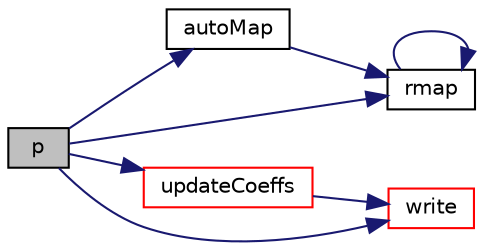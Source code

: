 digraph "p"
{
  bgcolor="transparent";
  edge [fontname="Helvetica",fontsize="10",labelfontname="Helvetica",labelfontsize="10"];
  node [fontname="Helvetica",fontsize="10",shape=record];
  rankdir="LR";
  Node31 [label="p",height=0.2,width=0.4,color="black", fillcolor="grey75", style="filled", fontcolor="black"];
  Node31 -> Node32 [color="midnightblue",fontsize="10",style="solid",fontname="Helvetica"];
  Node32 [label="autoMap",height=0.2,width=0.4,color="black",URL="$a31913.html#a0ab0c43ce90d756c88dd81e3d0a9eef5",tooltip="Map (and resize as needed) from self given a mapping object. "];
  Node32 -> Node33 [color="midnightblue",fontsize="10",style="solid",fontname="Helvetica"];
  Node33 [label="rmap",height=0.2,width=0.4,color="black",URL="$a31913.html#a713277715ccc0a5ef466b0516d44731f",tooltip="Reverse map the given fvPatchField onto this fvPatchField. "];
  Node33 -> Node33 [color="midnightblue",fontsize="10",style="solid",fontname="Helvetica"];
  Node31 -> Node33 [color="midnightblue",fontsize="10",style="solid",fontname="Helvetica"];
  Node31 -> Node34 [color="midnightblue",fontsize="10",style="solid",fontname="Helvetica"];
  Node34 [label="updateCoeffs",height=0.2,width=0.4,color="red",URL="$a31913.html#a7e24eafac629d3733181cd942d4c902f",tooltip="Update the coefficients associated with the patch field. "];
  Node34 -> Node37 [color="midnightblue",fontsize="10",style="solid",fontname="Helvetica"];
  Node37 [label="write",height=0.2,width=0.4,color="red",URL="$a31913.html#a293fdfec8bdfbd5c3913ab4c9f3454ff",tooltip="Write. "];
  Node31 -> Node37 [color="midnightblue",fontsize="10",style="solid",fontname="Helvetica"];
}
